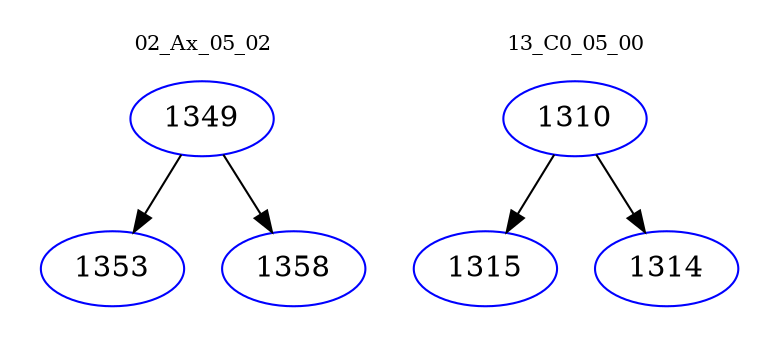 digraph{
subgraph cluster_0 {
color = white
label = "02_Ax_05_02";
fontsize=10;
T0_1349 [label="1349", color="blue"]
T0_1349 -> T0_1353 [color="black"]
T0_1353 [label="1353", color="blue"]
T0_1349 -> T0_1358 [color="black"]
T0_1358 [label="1358", color="blue"]
}
subgraph cluster_1 {
color = white
label = "13_C0_05_00";
fontsize=10;
T1_1310 [label="1310", color="blue"]
T1_1310 -> T1_1315 [color="black"]
T1_1315 [label="1315", color="blue"]
T1_1310 -> T1_1314 [color="black"]
T1_1314 [label="1314", color="blue"]
}
}
